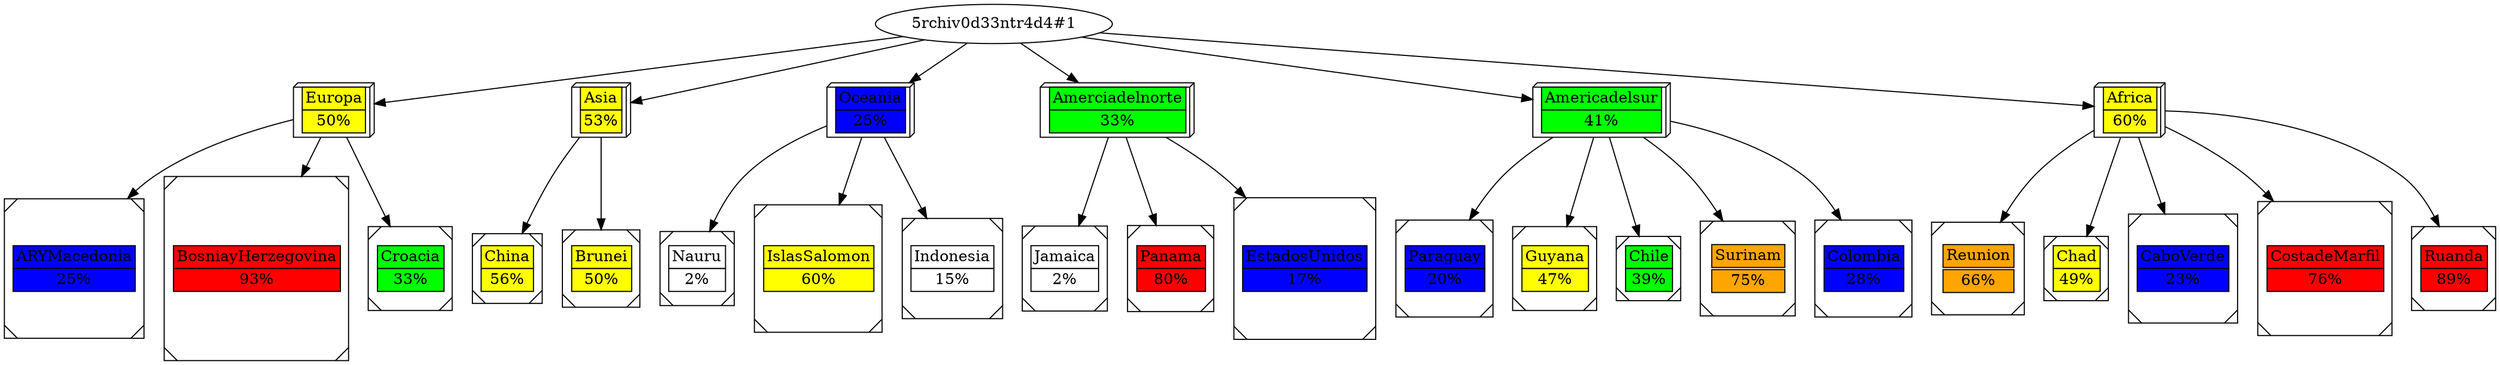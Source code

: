 digraph G {
"5rchiv0d33ntr4d4#1" -> "Europa"
ARYMacedonia[label=<<table border="0" cellborder="1" cellspacing="0"><tr><td bgcolor="blue">ARYMacedonia</td></tr><tr><td bgcolor="blue">25%</td></tr></table>>, shape=Msquare];
Europa -> ARYMacedonia

BosniayHerzegovina[label=<<table border="0" cellborder="1" cellspacing="0"><tr><td bgcolor="red">BosniayHerzegovina</td></tr><tr><td bgcolor="red">93%</td></tr></table>>, shape=Msquare];
Europa -> BosniayHerzegovina

Croacia[label=<<table border="0" cellborder="1" cellspacing="0"><tr><td bgcolor="green">Croacia</td></tr><tr><td bgcolor="green">33%</td></tr></table>>, shape=Msquare];
Europa -> Croacia

Europa[label=<<table border="0" cellborder="1" cellspacing="0"><tr><td bgcolor="yellow">Europa</td></tr><tr><td bgcolor="yellow">50%</td></tr></table>>, shape=box3d];
"5rchiv0d33ntr4d4#1" -> "Asia"
China[label=<<table border="0" cellborder="1" cellspacing="0"><tr><td bgcolor="yellow">China</td></tr><tr><td bgcolor="yellow">56%</td></tr></table>>, shape=Msquare];
Asia -> China

Brunei[label=<<table border="0" cellborder="1" cellspacing="0"><tr><td bgcolor="yellow">Brunei</td></tr><tr><td bgcolor="yellow">50%</td></tr></table>>, shape=Msquare];
Asia -> Brunei

Asia[label=<<table border="0" cellborder="1" cellspacing="0"><tr><td bgcolor="yellow">Asia</td></tr><tr><td bgcolor="yellow">53%</td></tr></table>>, shape=box3d];
"5rchiv0d33ntr4d4#1" -> "Oceania"
Nauru[label=<<table border="0" cellborder="1" cellspacing="0"><tr><td bgcolor="white">Nauru</td></tr><tr><td bgcolor="white">2%</td></tr></table>>, shape=Msquare];
Oceania -> Nauru

IslasSalomon[label=<<table border="0" cellborder="1" cellspacing="0"><tr><td bgcolor="yellow">IslasSalomon</td></tr><tr><td bgcolor="yellow">60%</td></tr></table>>, shape=Msquare];
Oceania -> IslasSalomon

Indonesia[label=<<table border="0" cellborder="1" cellspacing="0"><tr><td bgcolor="white">Indonesia</td></tr><tr><td bgcolor="white">15%</td></tr></table>>, shape=Msquare];
Oceania -> Indonesia

Oceania[label=<<table border="0" cellborder="1" cellspacing="0"><tr><td bgcolor="blue">Oceania</td></tr><tr><td bgcolor="blue">25%</td></tr></table>>, shape=box3d];
"5rchiv0d33ntr4d4#1" -> "Amerciadelnorte"
Jamaica[label=<<table border="0" cellborder="1" cellspacing="0"><tr><td bgcolor="white">Jamaica</td></tr><tr><td bgcolor="white">2%</td></tr></table>>, shape=Msquare];
Amerciadelnorte -> Jamaica

Panama[label=<<table border="0" cellborder="1" cellspacing="0"><tr><td bgcolor="red">Panama</td></tr><tr><td bgcolor="red">80%</td></tr></table>>, shape=Msquare];
Amerciadelnorte -> Panama

EstadosUnidos[label=<<table border="0" cellborder="1" cellspacing="0"><tr><td bgcolor="blue">EstadosUnidos</td></tr><tr><td bgcolor="blue">17%</td></tr></table>>, shape=Msquare];
Amerciadelnorte -> EstadosUnidos

Amerciadelnorte[label=<<table border="0" cellborder="1" cellspacing="0"><tr><td bgcolor="green">Amerciadelnorte</td></tr><tr><td bgcolor="green">33%</td></tr></table>>, shape=box3d];
"5rchiv0d33ntr4d4#1" -> "Americadelsur"
Paraguay[label=<<table border="0" cellborder="1" cellspacing="0"><tr><td bgcolor="blue">Paraguay</td></tr><tr><td bgcolor="blue">20%</td></tr></table>>, shape=Msquare];
Americadelsur -> Paraguay

Guyana[label=<<table border="0" cellborder="1" cellspacing="0"><tr><td bgcolor="yellow">Guyana</td></tr><tr><td bgcolor="yellow">47%</td></tr></table>>, shape=Msquare];
Americadelsur -> Guyana

Chile[label=<<table border="0" cellborder="1" cellspacing="0"><tr><td bgcolor="green">Chile</td></tr><tr><td bgcolor="green">39%</td></tr></table>>, shape=Msquare];
Americadelsur -> Chile

Surinam[label=<<table border="0" cellborder="1" ellspacing="0"><tr><td bgcolor="orange">Surinam</td></tr><tr><td bgcolor="orange">75%</td></tr></table>>, shape=Msquare];
Americadelsur -> Surinam

Colombia[label=<<table border="0" cellborder="1" cellspacing="0"><tr><td bgcolor="blue">Colombia</td></tr><tr><td bgcolor="blue">28%</td></tr></table>>, shape=Msquare];
Americadelsur -> Colombia

Americadelsur[label=<<table border="0" cellborder="1" cellspacing="0"><tr><td bgcolor="green">Americadelsur</td></tr><tr><td bgcolor="green">41%</td></tr></table>>, shape=box3d];
"5rchiv0d33ntr4d4#1" -> "Africa"
Reunion[label=<<table border="0" cellborder="1" ellspacing="0"><tr><td bgcolor="orange">Reunion</td></tr><tr><td bgcolor="orange">66%</td></tr></table>>, shape=Msquare];
Africa -> Reunion

Chad[label=<<table border="0" cellborder="1" cellspacing="0"><tr><td bgcolor="yellow">Chad</td></tr><tr><td bgcolor="yellow">49%</td></tr></table>>, shape=Msquare];
Africa -> Chad

CaboVerde[label=<<table border="0" cellborder="1" cellspacing="0"><tr><td bgcolor="blue">CaboVerde</td></tr><tr><td bgcolor="blue">23%</td></tr></table>>, shape=Msquare];
Africa -> CaboVerde

CostadeMarfil[label=<<table border="0" cellborder="1" cellspacing="0"><tr><td bgcolor="red">CostadeMarfil</td></tr><tr><td bgcolor="red">76%</td></tr></table>>, shape=Msquare];
Africa -> CostadeMarfil

Ruanda[label=<<table border="0" cellborder="1" cellspacing="0"><tr><td bgcolor="red">Ruanda</td></tr><tr><td bgcolor="red">89%</td></tr></table>>, shape=Msquare];
Africa -> Ruanda

Africa[label=<<table border="0" cellborder="1" cellspacing="0"><tr><td bgcolor="yellow">Africa</td></tr><tr><td bgcolor="yellow">60%</td></tr></table>>, shape=box3d];
}
